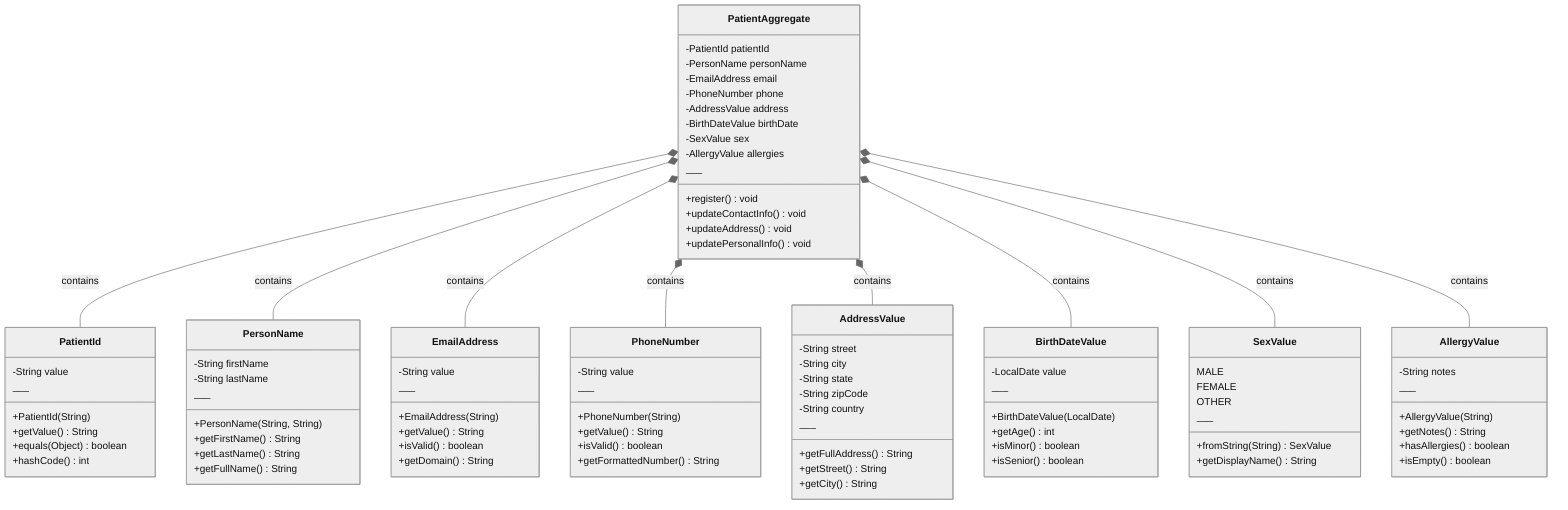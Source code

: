 %%{init: {'theme':'neutral'}}%%
classDiagram
    class PatientAggregate {
        -PatientId patientId
        -PersonName personName
        -EmailAddress email
        -PhoneNumber phone
        -AddressValue address
        -BirthDateValue birthDate
        -SexValue sex
        -AllergyValue allergies
        ___
        +register() void
        +updateContactInfo() void
        +updateAddress() void
        +updatePersonalInfo() void
    }
    
    class PatientId {
        -String value
        ___
        +PatientId(String)
        +getValue() String
        +equals(Object) boolean
        +hashCode() int
    }
    
    class PersonName {
        -String firstName
        -String lastName
        ___
        +PersonName(String, String)
        +getFirstName() String
        +getLastName() String
        +getFullName() String
    }
    
    class EmailAddress {
        -String value
        ___
        +EmailAddress(String)
        +getValue() String
        +isValid() boolean
        +getDomain() String
    }
    
    class PhoneNumber {
        -String value
        ___
        +PhoneNumber(String)
        +getValue() String
        +isValid() boolean
        +getFormattedNumber() String
    }
    
    class AddressValue {
        -String street
        -String city
        -String state
        -String zipCode
        -String country
        ___
        +getFullAddress() String
        +getStreet() String
        +getCity() String
    }
    
    class BirthDateValue {
        -LocalDate value
        ___
        +BirthDateValue(LocalDate)
        +getAge() int
        +isMinor() boolean
        +isSenior() boolean
    }
    
    class SexValue {
        MALE
        FEMALE
        OTHER
        ___
        +fromString(String) SexValue
        +getDisplayName() String
    }
    
    class AllergyValue {
        -String notes
        ___
        +AllergyValue(String)
        +getNotes() String
        +hasAllergies() boolean
        +isEmpty() boolean
    }
    
    PatientAggregate *-- PatientId : contains
    PatientAggregate *-- PersonName : contains
    PatientAggregate *-- EmailAddress : contains
    PatientAggregate *-- PhoneNumber : contains
    PatientAggregate *-- AddressValue : contains
    PatientAggregate *-- BirthDateValue : contains
    PatientAggregate *-- SexValue : contains
    PatientAggregate *-- AllergyValue : contains